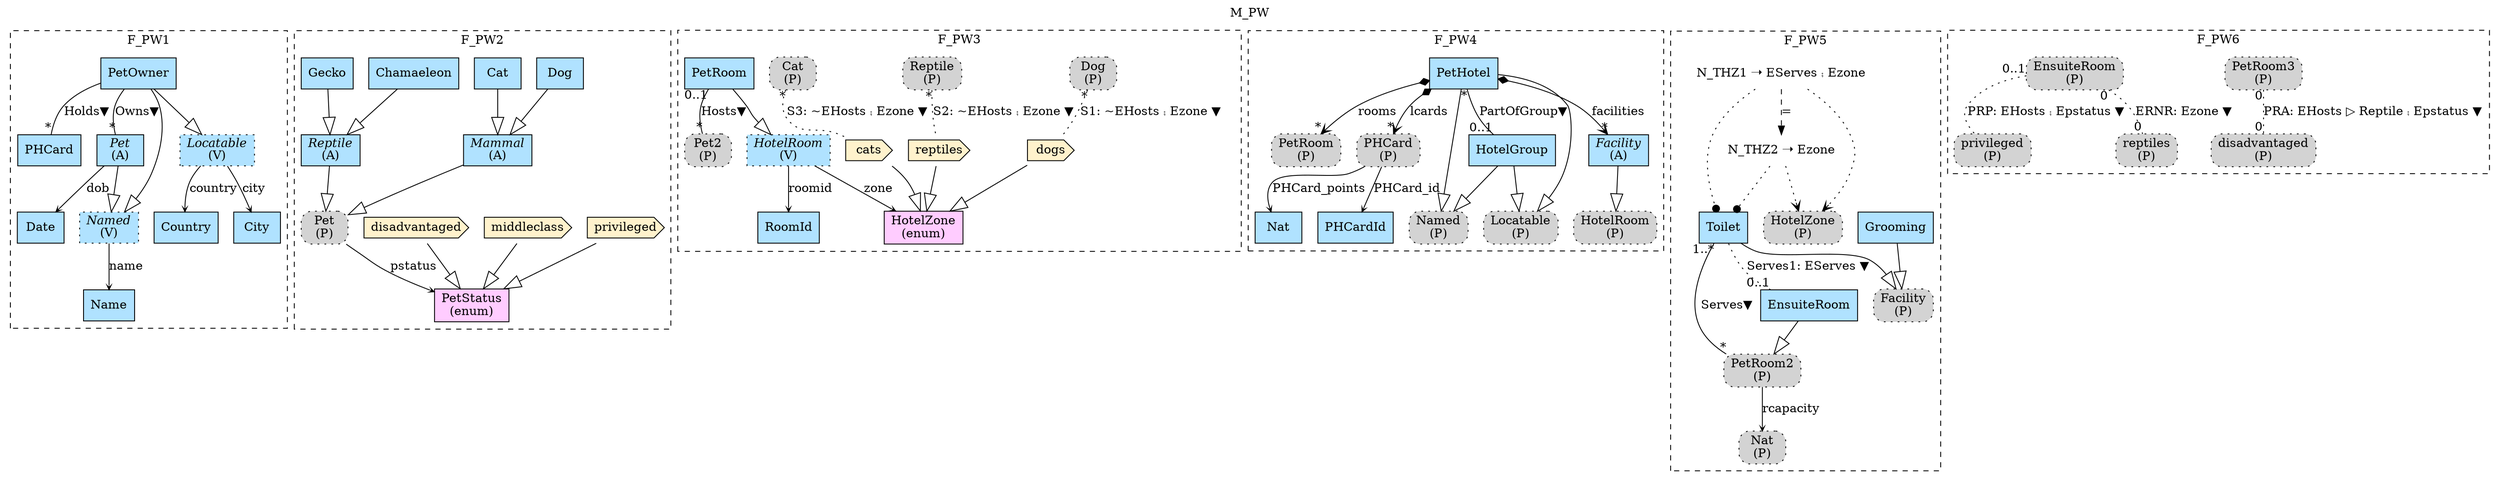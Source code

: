 digraph {graph[label=M_PW,labelloc=tl,labelfontsize=12];
subgraph cluster_F_PW1{style=dashed;label=F_PW1;
"Name"[shape=record,fillcolor=lightskyblue1,style = filled,label="Name"];
"Country"[shape=record,fillcolor=lightskyblue1,style = filled,label="Country"];
"City"[shape=record,fillcolor=lightskyblue1,style = filled,label="City"];
"Date"[shape=record,fillcolor=lightskyblue1,style = filled,label="Date"];
"PHCard"[shape=record,fillcolor=lightskyblue1,style = filled,label="PHCard"];
"Pet"[shape=record,fillcolor=lightskyblue1,style = filled,label=<{<I>Pet</I><br/>(A)}>];
"Named"[shape=record,fillcolor=lightskyblue1,style ="filled,dotted",label=<{<I>Named</I><br/>(V)}>];
"PetOwner"[shape=record,fillcolor=lightskyblue1,style = filled,label="PetOwner"];
"Locatable"[shape=record,fillcolor=lightskyblue1,style ="filled,dotted",label=<{<I>Locatable</I><br/>(V)}>];

"Named"->"Name"[label="name",arrowhead=vee,headlabel="",arrowsize=.5];
"Locatable"->"Country"[label="country",arrowhead=vee,headlabel="",arrowsize=.5];
"Locatable"->"City"[label="city",arrowhead=vee,headlabel="",arrowsize=.5];
"Pet"->"Date"[label="dob",arrowhead=vee,headlabel="",arrowsize=.5];
"PetOwner"->"Pet"[label="Owns▼",dir=none,taillabel="",headlabel="*"];
"PetOwner"->"PHCard"[label="Holds▼",dir=none,taillabel="",headlabel="*"];
"Pet"->"Named"[arrowhead=onormal,arrowsize=2.0];
"PetOwner"->"Named"[arrowhead=onormal,arrowsize=2.0];
"PetOwner"->"Locatable"[arrowhead=onormal,arrowsize=2.0];

}
subgraph cluster_F_PW2{style=dashed;label=F_PW2;
"privileged"[shape=cds,fillcolor="#FFF2CC",style = filled,label="privileged"];
"middleclass"[shape=cds,fillcolor="#FFF2CC",style = filled,label="middleclass"];
"disadvantaged"[shape=cds,fillcolor="#FFF2CC",style = filled,label="disadvantaged"];
"PetStatus"[shape=record,fillcolor="#FFCCFF",style = filled,label="PetStatus\l(enum)"];
"PPet"[shape=box,fillcolor=lightgray,style ="rounded,filled,dotted",label=<Pet<br/>(P)>];
"Dog"[shape=record,fillcolor=lightskyblue1,style = filled,label="Dog"];
"Cat"[shape=record,fillcolor=lightskyblue1,style = filled,label="Cat"];
"Mammal"[shape=record,fillcolor=lightskyblue1,style = filled,label=<{<I>Mammal</I><br/>(A)}>];
"Chamaeleon"[shape=record,fillcolor=lightskyblue1,style = filled,label="Chamaeleon"];
"Gecko"[shape=record,fillcolor=lightskyblue1,style = filled,label="Gecko"];
"Reptile"[shape=record,fillcolor=lightskyblue1,style = filled,label=<{<I>Reptile</I><br/>(A)}>];

"privileged"->"PetStatus"[arrowhead=onormal,arrowsize=2.0];
"middleclass"->"PetStatus"[arrowhead=onormal,arrowsize=2.0];
"disadvantaged"->"PetStatus"[arrowhead=onormal,arrowsize=2.0];
"PPet"->"PetStatus"[label="pstatus",arrowhead=vee,headlabel="",arrowsize=.5];
"Mammal"->"PPet"[arrowhead=onormal,arrowsize=2.0];
"Reptile"->"PPet"[arrowhead=onormal,arrowsize=2.0];
"Dog"->"Mammal"[arrowhead=onormal,arrowsize=2.0];
"Cat"->"Mammal"[arrowhead=onormal,arrowsize=2.0];
"Chamaeleon"->"Reptile"[arrowhead=onormal,arrowsize=2.0];
"Gecko"->"Reptile"[arrowhead=onormal,arrowsize=2.0];

}

subgraph cluster_F_PW3{style=dashed;label=F_PW3;
"PPet2"[shape=box,fillcolor=lightgray,style ="rounded,filled,dotted",label=<Pet2<br/>(P)>];
"RoomId"[shape=record,fillcolor=lightskyblue1,style = filled,label="RoomId"];
"HotelZone"[shape=record,fillcolor="#FFCCFF",style = filled,label="HotelZone\l(enum)"];
"PDog"[shape=box,fillcolor=lightgray,style ="rounded,filled,dotted",label=<Dog<br/>(P)>];
"dogs"[shape=cds,fillcolor="#FFF2CC",style = filled,label="dogs"];
"PReptile"[shape=box,fillcolor=lightgray,style ="rounded,filled,dotted",label=<Reptile<br/>(P)>];
"reptiles"[shape=cds,fillcolor="#FFF2CC",style = filled,label="reptiles"];
"PCat"[shape=box,fillcolor=lightgray,style ="rounded,filled,dotted",label=<Cat<br/>(P)>];
"cats"[shape=cds,fillcolor="#FFF2CC",style = filled,label="cats"];
"PetRoom"[shape=record,fillcolor=lightskyblue1,style = filled,label="PetRoom"];
"HotelRoom"[shape=record,fillcolor=lightskyblue1,style ="filled,dotted",label=<{<I>HotelRoom</I><br/>(V)}>];

"dogs"->"HotelZone"[arrowhead=onormal,arrowsize=2.0];
"reptiles"->"HotelZone"[arrowhead=onormal,arrowsize=2.0];
"cats"->"HotelZone"[arrowhead=onormal,arrowsize=2.0];
"PetRoom"->"PPet2"[label="Hosts▼",dir=none,taillabel="0..1",headlabel="*"];
"HotelRoom"->"RoomId"[label="roomid",arrowhead=vee,headlabel="",arrowsize=.5];
"HotelRoom"->"HotelZone"[label="zone",arrowhead=vee,headlabel="",arrowsize=.5];
"PDog"->"dogs"[label="S1: ~EHosts ⨾ Ezone ▼",dir=none,taillabel="*",headlabel="",style=dotted];
"PReptile"->"reptiles"[label="S2: ~EHosts ⨾ Ezone ▼",dir=none,taillabel="*",headlabel="",style=dotted];
"PCat"->"cats"[label="S3: ~EHosts ⨾ Ezone ▼",dir=none,taillabel="*",headlabel="",style=dotted];
"PetRoom"->"HotelRoom"[arrowhead=onormal,arrowsize=2.0];

}




subgraph cluster_F_PW4{style=dashed;label=F_PW4;
"PPetRoom"[shape=box,fillcolor=lightgray,style ="rounded,filled,dotted",label=<PetRoom<br/>(P)>];
"Nat"[shape=record,fillcolor=lightskyblue1,style = filled,label="Nat"];
"PPHCard"[shape=box,fillcolor=lightgray,style ="rounded,filled,dotted",label=<PHCard<br/>(P)>];
"PHCardId"[shape=record,fillcolor=lightskyblue1,style = filled,label="PHCardId"];
"PetHotel"[shape=record,fillcolor=lightskyblue1,style = filled,label="PetHotel"];
"PNamed"[shape=box,fillcolor=lightgray,style ="rounded,filled,dotted",label=<Named<br/>(P)>];
"HotelGroup"[shape=record,fillcolor=lightskyblue1,style = filled,label="HotelGroup"];
"PLocatable"[shape=box,fillcolor=lightgray,style ="rounded,filled,dotted",label=<Locatable<br/>(P)>];
"Facility"[shape=record,fillcolor=lightskyblue1,style = filled,label=<{<I>Facility</I><br/>(A)}>];
"PHotelRoom"[shape=box,fillcolor=lightgray,style ="rounded,filled,dotted",label=<HotelRoom<br/>(P)>];

"PetHotel"->"HotelGroup"[label="PartOfGroup▼",dir=none,taillabel="*",headlabel="0..1"];
"PetHotel"->"PPHCard"[label="lcards",arrowhead=vee,arrowtail=diamond,dir=both,headlabel="*"];
"PetHotel"->"Facility"[label="facilities",arrowhead=vee,arrowtail=diamond,dir=both,headlabel="*"];
"PetHotel"->"PPetRoom"[label="rooms",arrowhead=vee,arrowtail=diamond,dir=both,headlabel="*"];
"PPHCard"->"Nat"[label="PHCard_points",arrowhead=vee,headlabel="",arrowsize=.5];
"PPHCard"->"PHCardId"[label="PHCard_id",arrowhead=vee,headlabel="",arrowsize=.5];
"PetHotel"->"PNamed"[arrowhead=onormal,arrowsize=2.0];
"PetHotel"->"PLocatable"[arrowhead=onormal,arrowsize=2.0];
"HotelGroup"->"PNamed"[arrowhead=onormal,arrowsize=2.0];
"HotelGroup"->"PLocatable"[arrowhead=onormal,arrowsize=2.0];
"Facility"->"PHotelRoom"[arrowhead=onormal,arrowsize=2.0];

}





subgraph cluster_F_PW5{style=dashed;label=F_PW5;
"PNat"[shape=box,fillcolor=lightgray,style ="rounded,filled,dotted",label=<Nat<br/>(P)>];
"Grooming"[shape=record,fillcolor=lightskyblue1,style = filled,label="Grooming"];
"PFacility"[shape=box,fillcolor=lightgray,style ="rounded,filled,dotted",label=<Facility<br/>(P)>];
"PPetRoom2"[shape=box,fillcolor=lightgray,style ="rounded,filled,dotted",label=<PetRoom2<br/>(P)>];
"EnsuiteRoom"[shape=record,fillcolor=lightskyblue1,style = filled,label="EnsuiteRoom"];
"Toilet"[shape=record,fillcolor=lightskyblue1,style = filled,label="Toilet"];
"PHotelZone"[shape=box,fillcolor=lightgray,style ="rounded,filled,dotted",label=<HotelZone<br/>(P)>];

"PPetRoom2"->"PNat"[label="rcapacity",arrowhead=vee,headlabel="",arrowsize=.5];
"EnsuiteRoom"->"PPetRoom2"[arrowhead=onormal,arrowsize=2.0];
"Toilet"->"PFacility"[arrowhead=onormal,arrowsize=2.0];
"Grooming"->"PFacility"[arrowhead=onormal,arrowsize=2.0];
"Toilet"->"PPetRoom2"[label="Serves▼",dir=none,taillabel="1..*",headlabel="*"];
"Toilet"->"EnsuiteRoom"[label="Serves1: EServes ▼",dir=none,taillabel="",headlabel="0..1",style=dotted];
"N_THZ1"[shape=none,label="N_THZ1 ➝ EServes ⨾ Ezone"];
"N_THZ1"->"Toilet"[arrowhead=dot,style=dotted];
"N_THZ1"->"PHotelZone"[arrowhead=vee,style=dotted];

"N_THZ2"[shape=none,label="N_THZ2 ➝ Ezone"];
"N_THZ2"->"Toilet"[arrowhead=dot,style=dotted];
"N_THZ2"->"PHotelZone"[arrowhead=vee,style=dotted];

"N_THZ1"->"N_THZ2"[arrowhead=normal,style=dashed, label = "="];

}




subgraph cluster_F_PW6{style=dashed;label=F_PW6;
"PPetRoom3"[shape=box,fillcolor=lightgray,style ="rounded,filled,dotted",label=<PetRoom3<br/>(P)>];
"Pdisadvantaged"[shape=box,fillcolor=lightgray,style ="rounded,filled,dotted",label=<disadvantaged<br/>(P)>];
"Pprivileged"[shape=box,fillcolor=lightgray,style ="rounded,filled,dotted",label=<privileged<br/>(P)>];
"PEnsuiteRoom"[shape=box,fillcolor=lightgray,style ="rounded,filled,dotted",label=<EnsuiteRoom<br/>(P)>];
"Preptiles"[shape=box,fillcolor=lightgray,style ="rounded,filled,dotted",label=<reptiles<br/>(P)>];

"PPetRoom3"->"Pdisadvantaged"[label="PRA: EHosts ▷ Reptile ⨾ Epstatus ▼",dir=none,taillabel="0",headlabel="0",style=dotted];
"PEnsuiteRoom"->"Pprivileged"[label="PRP: EHosts ⨾ Epstatus ▼",dir=none,taillabel="0..1",headlabel="",style=dotted];
"PEnsuiteRoom"->"Preptiles"[label="ERNR: Ezone ▼",dir=none,taillabel="0",headlabel="0",style=dotted];

}





}